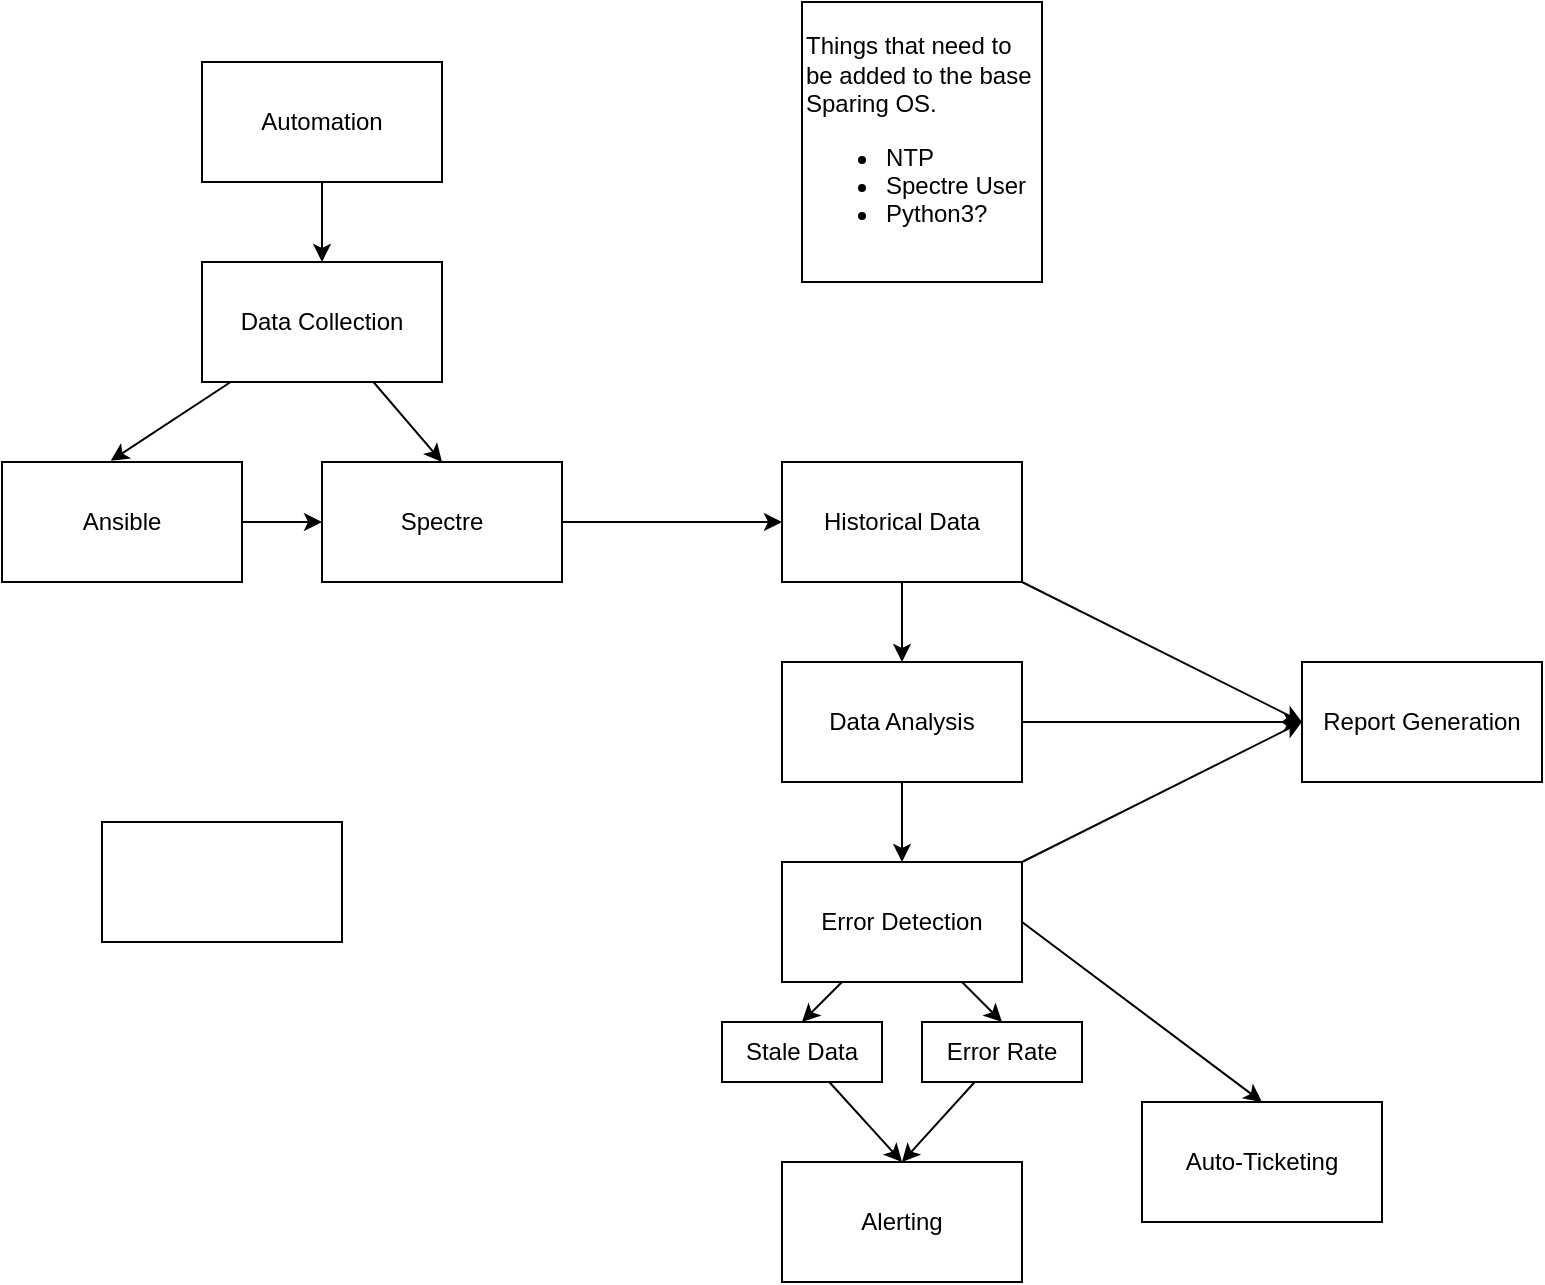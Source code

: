 <mxfile version="16.5.5" type="github">
  <diagram id="iNa6gwHDbmFlnGHxlJda" name="Page-1">
    <mxGraphModel dx="998" dy="646" grid="1" gridSize="10" guides="1" tooltips="1" connect="1" arrows="1" fold="1" page="1" pageScale="1" pageWidth="850" pageHeight="1100" math="0" shadow="0">
      <root>
        <mxCell id="0" />
        <mxCell id="1" parent="0" />
        <mxCell id="YTpRBcynnp5LrahA9CbU-1" value="Report Generation" style="rounded=0;whiteSpace=wrap;html=1;" vertex="1" parent="1">
          <mxGeometry x="690" y="480" width="120" height="60" as="geometry" />
        </mxCell>
        <mxCell id="YTpRBcynnp5LrahA9CbU-16" style="edgeStyle=none;rounded=0;orthogonalLoop=1;jettySize=auto;html=1;entryX=0.5;entryY=0;entryDx=0;entryDy=0;" edge="1" parent="1" source="YTpRBcynnp5LrahA9CbU-2" target="YTpRBcynnp5LrahA9CbU-4">
          <mxGeometry relative="1" as="geometry" />
        </mxCell>
        <mxCell id="YTpRBcynnp5LrahA9CbU-30" style="edgeStyle=none;rounded=0;orthogonalLoop=1;jettySize=auto;html=1;entryX=0;entryY=0.5;entryDx=0;entryDy=0;" edge="1" parent="1" source="YTpRBcynnp5LrahA9CbU-2" target="YTpRBcynnp5LrahA9CbU-1">
          <mxGeometry relative="1" as="geometry" />
        </mxCell>
        <mxCell id="YTpRBcynnp5LrahA9CbU-2" value="Historical Data" style="rounded=0;whiteSpace=wrap;html=1;" vertex="1" parent="1">
          <mxGeometry x="430" y="380" width="120" height="60" as="geometry" />
        </mxCell>
        <mxCell id="YTpRBcynnp5LrahA9CbU-25" style="edgeStyle=none;rounded=0;orthogonalLoop=1;jettySize=auto;html=1;entryX=0.5;entryY=0;entryDx=0;entryDy=0;" edge="1" parent="1" source="YTpRBcynnp5LrahA9CbU-3" target="YTpRBcynnp5LrahA9CbU-7">
          <mxGeometry relative="1" as="geometry" />
        </mxCell>
        <mxCell id="YTpRBcynnp5LrahA9CbU-3" value="Automation" style="rounded=0;whiteSpace=wrap;html=1;" vertex="1" parent="1">
          <mxGeometry x="140" y="180" width="120" height="60" as="geometry" />
        </mxCell>
        <mxCell id="YTpRBcynnp5LrahA9CbU-15" style="edgeStyle=none;rounded=0;orthogonalLoop=1;jettySize=auto;html=1;entryX=0.5;entryY=0;entryDx=0;entryDy=0;" edge="1" parent="1" source="YTpRBcynnp5LrahA9CbU-4" target="YTpRBcynnp5LrahA9CbU-5">
          <mxGeometry relative="1" as="geometry" />
        </mxCell>
        <mxCell id="YTpRBcynnp5LrahA9CbU-31" style="edgeStyle=none;rounded=0;orthogonalLoop=1;jettySize=auto;html=1;entryX=0;entryY=0.5;entryDx=0;entryDy=0;" edge="1" parent="1" source="YTpRBcynnp5LrahA9CbU-4" target="YTpRBcynnp5LrahA9CbU-1">
          <mxGeometry relative="1" as="geometry" />
        </mxCell>
        <mxCell id="YTpRBcynnp5LrahA9CbU-4" value="Data Analysis" style="rounded=0;whiteSpace=wrap;html=1;" vertex="1" parent="1">
          <mxGeometry x="430" y="480" width="120" height="60" as="geometry" />
        </mxCell>
        <mxCell id="YTpRBcynnp5LrahA9CbU-13" style="edgeStyle=none;rounded=0;orthogonalLoop=1;jettySize=auto;html=1;entryX=0.5;entryY=0;entryDx=0;entryDy=0;" edge="1" parent="1" source="YTpRBcynnp5LrahA9CbU-5" target="YTpRBcynnp5LrahA9CbU-10">
          <mxGeometry relative="1" as="geometry" />
        </mxCell>
        <mxCell id="YTpRBcynnp5LrahA9CbU-14" style="edgeStyle=none;rounded=0;orthogonalLoop=1;jettySize=auto;html=1;entryX=0.5;entryY=0;entryDx=0;entryDy=0;" edge="1" parent="1" source="YTpRBcynnp5LrahA9CbU-5" target="YTpRBcynnp5LrahA9CbU-9">
          <mxGeometry relative="1" as="geometry" />
        </mxCell>
        <mxCell id="YTpRBcynnp5LrahA9CbU-24" style="edgeStyle=none;rounded=0;orthogonalLoop=1;jettySize=auto;html=1;exitX=1;exitY=0.5;exitDx=0;exitDy=0;entryX=0.5;entryY=0;entryDx=0;entryDy=0;" edge="1" parent="1" source="YTpRBcynnp5LrahA9CbU-5" target="YTpRBcynnp5LrahA9CbU-23">
          <mxGeometry relative="1" as="geometry" />
        </mxCell>
        <mxCell id="YTpRBcynnp5LrahA9CbU-32" style="edgeStyle=none;rounded=0;orthogonalLoop=1;jettySize=auto;html=1;entryX=0;entryY=0.5;entryDx=0;entryDy=0;" edge="1" parent="1" source="YTpRBcynnp5LrahA9CbU-5" target="YTpRBcynnp5LrahA9CbU-1">
          <mxGeometry relative="1" as="geometry">
            <mxPoint x="640" y="470" as="targetPoint" />
          </mxGeometry>
        </mxCell>
        <mxCell id="YTpRBcynnp5LrahA9CbU-5" value="Error Detection" style="rounded=0;whiteSpace=wrap;html=1;" vertex="1" parent="1">
          <mxGeometry x="430" y="580" width="120" height="60" as="geometry" />
        </mxCell>
        <mxCell id="YTpRBcynnp5LrahA9CbU-6" value="" style="rounded=0;whiteSpace=wrap;html=1;" vertex="1" parent="1">
          <mxGeometry x="90" y="560" width="120" height="60" as="geometry" />
        </mxCell>
        <mxCell id="YTpRBcynnp5LrahA9CbU-22" style="edgeStyle=none;rounded=0;orthogonalLoop=1;jettySize=auto;html=1;entryX=0.453;entryY=-0.01;entryDx=0;entryDy=0;entryPerimeter=0;" edge="1" parent="1" source="YTpRBcynnp5LrahA9CbU-7" target="YTpRBcynnp5LrahA9CbU-21">
          <mxGeometry relative="1" as="geometry" />
        </mxCell>
        <mxCell id="YTpRBcynnp5LrahA9CbU-26" style="edgeStyle=none;rounded=0;orthogonalLoop=1;jettySize=auto;html=1;entryX=0;entryY=0.5;entryDx=0;entryDy=0;exitX=1;exitY=0.5;exitDx=0;exitDy=0;" edge="1" parent="1" source="YTpRBcynnp5LrahA9CbU-27" target="YTpRBcynnp5LrahA9CbU-2">
          <mxGeometry relative="1" as="geometry" />
        </mxCell>
        <mxCell id="YTpRBcynnp5LrahA9CbU-28" style="edgeStyle=none;rounded=0;orthogonalLoop=1;jettySize=auto;html=1;entryX=0.5;entryY=0;entryDx=0;entryDy=0;" edge="1" parent="1" source="YTpRBcynnp5LrahA9CbU-7" target="YTpRBcynnp5LrahA9CbU-27">
          <mxGeometry relative="1" as="geometry" />
        </mxCell>
        <mxCell id="YTpRBcynnp5LrahA9CbU-7" value="Data Collection" style="rounded=0;whiteSpace=wrap;html=1;" vertex="1" parent="1">
          <mxGeometry x="140" y="280" width="120" height="60" as="geometry" />
        </mxCell>
        <mxCell id="YTpRBcynnp5LrahA9CbU-19" style="edgeStyle=none;rounded=0;orthogonalLoop=1;jettySize=auto;html=1;entryX=0.5;entryY=0;entryDx=0;entryDy=0;" edge="1" parent="1" source="YTpRBcynnp5LrahA9CbU-9" target="YTpRBcynnp5LrahA9CbU-18">
          <mxGeometry relative="1" as="geometry" />
        </mxCell>
        <mxCell id="YTpRBcynnp5LrahA9CbU-9" value="Stale Data" style="rounded=0;whiteSpace=wrap;html=1;" vertex="1" parent="1">
          <mxGeometry x="400" y="660" width="80" height="30" as="geometry" />
        </mxCell>
        <mxCell id="YTpRBcynnp5LrahA9CbU-20" style="edgeStyle=none;rounded=0;orthogonalLoop=1;jettySize=auto;html=1;" edge="1" parent="1" source="YTpRBcynnp5LrahA9CbU-10">
          <mxGeometry relative="1" as="geometry">
            <mxPoint x="490" y="730" as="targetPoint" />
          </mxGeometry>
        </mxCell>
        <mxCell id="YTpRBcynnp5LrahA9CbU-10" value="Error Rate" style="rounded=0;whiteSpace=wrap;html=1;" vertex="1" parent="1">
          <mxGeometry x="500" y="660" width="80" height="30" as="geometry" />
        </mxCell>
        <mxCell id="YTpRBcynnp5LrahA9CbU-18" value="Alerting" style="rounded=0;whiteSpace=wrap;html=1;" vertex="1" parent="1">
          <mxGeometry x="430" y="730" width="120" height="60" as="geometry" />
        </mxCell>
        <mxCell id="YTpRBcynnp5LrahA9CbU-29" style="edgeStyle=none;rounded=0;orthogonalLoop=1;jettySize=auto;html=1;entryX=0;entryY=0.5;entryDx=0;entryDy=0;" edge="1" parent="1" source="YTpRBcynnp5LrahA9CbU-21" target="YTpRBcynnp5LrahA9CbU-27">
          <mxGeometry relative="1" as="geometry" />
        </mxCell>
        <mxCell id="YTpRBcynnp5LrahA9CbU-21" value="Ansible" style="rounded=0;whiteSpace=wrap;html=1;" vertex="1" parent="1">
          <mxGeometry x="40" y="380" width="120" height="60" as="geometry" />
        </mxCell>
        <mxCell id="YTpRBcynnp5LrahA9CbU-23" value="Auto-Ticketing" style="rounded=0;whiteSpace=wrap;html=1;" vertex="1" parent="1">
          <mxGeometry x="610" y="700" width="120" height="60" as="geometry" />
        </mxCell>
        <mxCell id="YTpRBcynnp5LrahA9CbU-27" value="Spectre" style="rounded=0;whiteSpace=wrap;html=1;" vertex="1" parent="1">
          <mxGeometry x="200" y="380" width="120" height="60" as="geometry" />
        </mxCell>
        <mxCell id="YTpRBcynnp5LrahA9CbU-36" value="&lt;div&gt;Things that need to be added to the base Sparing OS.&lt;/div&gt;&lt;ul&gt;&lt;li&gt;NTP&lt;/li&gt;&lt;li&gt;Spectre User&lt;/li&gt;&lt;li&gt;Python3?&lt;/li&gt;&lt;/ul&gt;" style="rounded=0;whiteSpace=wrap;html=1;align=left;" vertex="1" parent="1">
          <mxGeometry x="440" y="150" width="120" height="140" as="geometry" />
        </mxCell>
      </root>
    </mxGraphModel>
  </diagram>
</mxfile>
